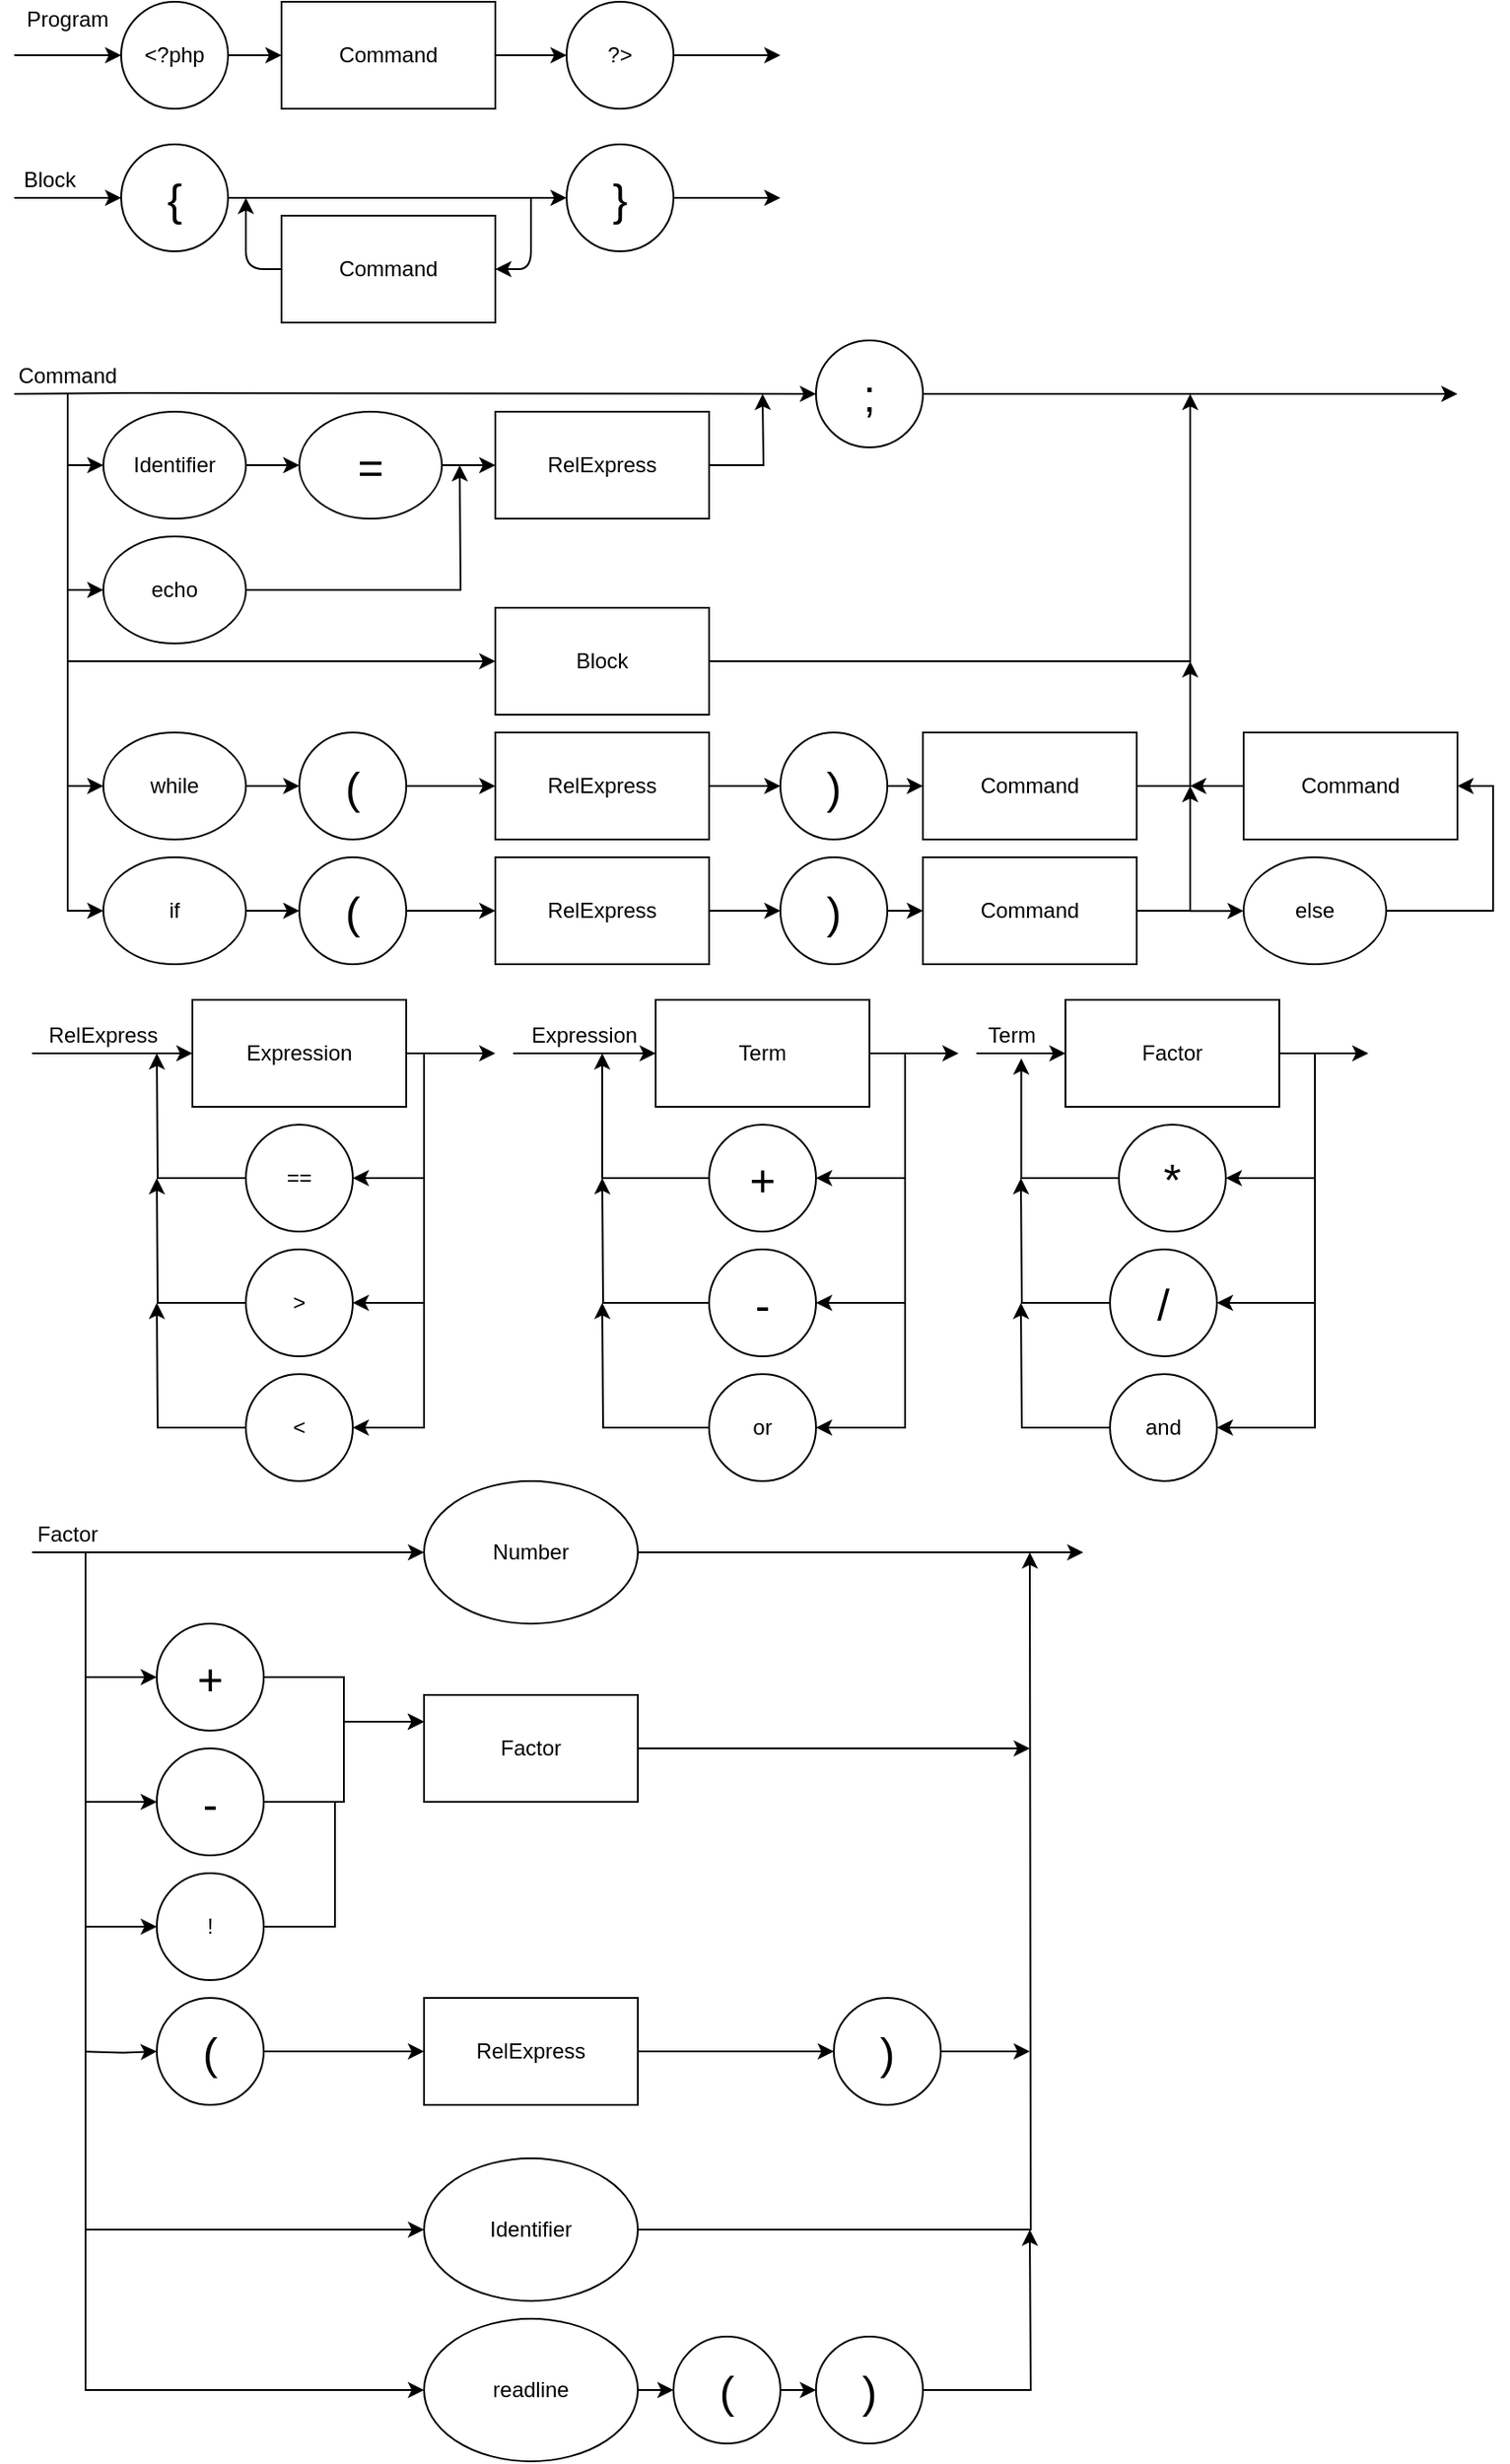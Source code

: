 <mxfile version="12.9.10" type="device"><diagram id="ylDfJUmUaDXHds-sdXA4" name="Page-1"><mxGraphModel dx="1355" dy="1853" grid="1" gridSize="10" guides="1" tooltips="1" connect="1" arrows="1" fold="1" page="1" pageScale="1" pageWidth="850" pageHeight="1100" math="0" shadow="0"><root><mxCell id="0"/><mxCell id="1" parent="0"/><mxCell id="Er5nd6IziBDLHHKsTpKn-1" value="" style="rounded=0;whiteSpace=wrap;html=1;" parent="1" vertex="1"><mxGeometry x="230" y="60" width="120" height="60" as="geometry"/></mxCell><mxCell id="Er5nd6IziBDLHHKsTpKn-2" value="Command" style="text;html=1;strokeColor=none;fillColor=none;align=center;verticalAlign=middle;whiteSpace=wrap;rounded=0;" parent="1" vertex="1"><mxGeometry x="270" y="80" width="40" height="20" as="geometry"/></mxCell><mxCell id="Er5nd6IziBDLHHKsTpKn-3" value="" style="endArrow=classic;html=1;" parent="1" edge="1"><mxGeometry width="50" height="50" relative="1" as="geometry"><mxPoint x="80" y="50" as="sourcePoint"/><mxPoint x="140" y="50" as="targetPoint"/></mxGeometry></mxCell><mxCell id="Er5nd6IziBDLHHKsTpKn-4" value="" style="endArrow=classic;html=1;entryX=0;entryY=0.5;entryDx=0;entryDy=0;" parent="1" target="Er5nd6IziBDLHHKsTpKn-9" edge="1"><mxGeometry width="50" height="50" relative="1" as="geometry"><mxPoint x="190" y="50" as="sourcePoint"/><mxPoint x="380" y="50" as="targetPoint"/></mxGeometry></mxCell><mxCell id="Er5nd6IziBDLHHKsTpKn-5" value="" style="endArrow=classic;html=1;" parent="1" edge="1"><mxGeometry width="50" height="50" relative="1" as="geometry"><mxPoint x="450" y="50" as="sourcePoint"/><mxPoint x="510" y="50" as="targetPoint"/></mxGeometry></mxCell><mxCell id="Er5nd6IziBDLHHKsTpKn-6" value="&lt;div&gt;Block&lt;/div&gt;" style="text;html=1;strokeColor=none;fillColor=none;align=center;verticalAlign=middle;whiteSpace=wrap;rounded=0;" parent="1" vertex="1"><mxGeometry x="80" y="30" width="40" height="20" as="geometry"/></mxCell><mxCell id="Er5nd6IziBDLHHKsTpKn-7" value="" style="ellipse;whiteSpace=wrap;html=1;aspect=fixed;" parent="1" vertex="1"><mxGeometry x="140" y="20" width="60" height="60" as="geometry"/></mxCell><mxCell id="Er5nd6IziBDLHHKsTpKn-8" value="&lt;font style=&quot;font-size: 25px&quot;&gt;{&lt;/font&gt;" style="text;html=1;strokeColor=none;fillColor=none;align=center;verticalAlign=middle;whiteSpace=wrap;rounded=0;" parent="1" vertex="1"><mxGeometry x="150" y="40" width="40" height="20" as="geometry"/></mxCell><mxCell id="Er5nd6IziBDLHHKsTpKn-9" value="" style="ellipse;whiteSpace=wrap;html=1;aspect=fixed;" parent="1" vertex="1"><mxGeometry x="390" y="20" width="60" height="60" as="geometry"/></mxCell><mxCell id="Er5nd6IziBDLHHKsTpKn-10" value="&lt;font style=&quot;font-size: 25px&quot;&gt;}&lt;/font&gt;" style="text;html=1;strokeColor=none;fillColor=none;align=center;verticalAlign=middle;whiteSpace=wrap;rounded=0;" parent="1" vertex="1"><mxGeometry x="400" y="40" width="40" height="20" as="geometry"/></mxCell><mxCell id="Er5nd6IziBDLHHKsTpKn-11" value="" style="endArrow=classic;html=1;entryX=1;entryY=0.5;entryDx=0;entryDy=0;" parent="1" target="Er5nd6IziBDLHHKsTpKn-1" edge="1"><mxGeometry width="50" height="50" relative="1" as="geometry"><mxPoint x="370" y="50" as="sourcePoint"/><mxPoint x="360" y="140" as="targetPoint"/><Array as="points"><mxPoint x="370" y="90"/></Array></mxGeometry></mxCell><mxCell id="Er5nd6IziBDLHHKsTpKn-12" value="" style="endArrow=classic;html=1;exitX=0;exitY=0.5;exitDx=0;exitDy=0;" parent="1" source="Er5nd6IziBDLHHKsTpKn-1" edge="1"><mxGeometry width="50" height="50" relative="1" as="geometry"><mxPoint x="230" y="190" as="sourcePoint"/><mxPoint x="210" y="50" as="targetPoint"/><Array as="points"><mxPoint x="210" y="90"/></Array></mxGeometry></mxCell><mxCell id="Er5nd6IziBDLHHKsTpKn-13" value="" style="endArrow=classic;html=1;entryX=0;entryY=0.5;entryDx=0;entryDy=0;" parent="1" target="Er5nd6IziBDLHHKsTpKn-14" edge="1"><mxGeometry width="50" height="50" relative="1" as="geometry"><mxPoint x="80" y="160" as="sourcePoint"/><mxPoint x="400" y="160" as="targetPoint"/><Array as="points"><mxPoint x="140" y="159.5"/></Array></mxGeometry></mxCell><mxCell id="Er5nd6IziBDLHHKsTpKn-14" value="" style="ellipse;whiteSpace=wrap;html=1;aspect=fixed;" parent="1" vertex="1"><mxGeometry x="530" y="130" width="60" height="60" as="geometry"/></mxCell><mxCell id="Er5nd6IziBDLHHKsTpKn-15" value="&lt;font style=&quot;font-size: 25px&quot;&gt;;&lt;/font&gt;" style="text;html=1;strokeColor=none;fillColor=none;align=center;verticalAlign=middle;whiteSpace=wrap;rounded=0;" parent="1" vertex="1"><mxGeometry x="540" y="150" width="40" height="20" as="geometry"/></mxCell><mxCell id="Er5nd6IziBDLHHKsTpKn-16" value="" style="ellipse;whiteSpace=wrap;html=1;" parent="1" vertex="1"><mxGeometry x="130" y="170" width="80" height="60" as="geometry"/></mxCell><mxCell id="HfRoKo49FSfMTmyXovdq-7" style="edgeStyle=orthogonalEdgeStyle;rounded=0;orthogonalLoop=1;jettySize=auto;html=1;exitX=1;exitY=0.5;exitDx=0;exitDy=0;" parent="1" source="Er5nd6IziBDLHHKsTpKn-19" edge="1"><mxGeometry relative="1" as="geometry"><mxPoint x="330" y="200" as="targetPoint"/></mxGeometry></mxCell><mxCell id="Er5nd6IziBDLHHKsTpKn-19" value="" style="ellipse;whiteSpace=wrap;html=1;" parent="1" vertex="1"><mxGeometry x="130" y="240" width="80" height="60" as="geometry"/></mxCell><mxCell id="Er5nd6IziBDLHHKsTpKn-20" value="echo" style="text;html=1;strokeColor=none;fillColor=none;align=center;verticalAlign=middle;whiteSpace=wrap;rounded=0;" parent="1" vertex="1"><mxGeometry x="150" y="260" width="40" height="20" as="geometry"/></mxCell><mxCell id="Er5nd6IziBDLHHKsTpKn-21" value="" style="ellipse;whiteSpace=wrap;html=1;" parent="1" vertex="1"><mxGeometry x="240" y="170" width="80" height="60" as="geometry"/></mxCell><mxCell id="Er5nd6IziBDLHHKsTpKn-22" value="&lt;font style=&quot;font-size: 25px&quot;&gt;=&lt;/font&gt;" style="text;html=1;strokeColor=none;fillColor=none;align=center;verticalAlign=middle;whiteSpace=wrap;rounded=0;" parent="1" vertex="1"><mxGeometry x="260" y="190" width="40" height="20" as="geometry"/></mxCell><mxCell id="HfRoKo49FSfMTmyXovdq-2" style="edgeStyle=orthogonalEdgeStyle;rounded=0;orthogonalLoop=1;jettySize=auto;html=1;exitX=1;exitY=0.5;exitDx=0;exitDy=0;" parent="1" source="Er5nd6IziBDLHHKsTpKn-23" edge="1"><mxGeometry relative="1" as="geometry"><mxPoint x="500" y="160" as="targetPoint"/></mxGeometry></mxCell><mxCell id="Er5nd6IziBDLHHKsTpKn-23" value="" style="rounded=0;whiteSpace=wrap;html=1;" parent="1" vertex="1"><mxGeometry x="350" y="170" width="120" height="60" as="geometry"/></mxCell><mxCell id="Er5nd6IziBDLHHKsTpKn-24" value="&lt;div&gt;RelExpress&lt;/div&gt;" style="text;html=1;strokeColor=none;fillColor=none;align=center;verticalAlign=middle;whiteSpace=wrap;rounded=0;" parent="1" vertex="1"><mxGeometry x="390" y="190" width="40" height="20" as="geometry"/></mxCell><mxCell id="Er5nd6IziBDLHHKsTpKn-25" value="" style="endArrow=classic;html=1;exitX=1;exitY=0.5;exitDx=0;exitDy=0;" parent="1" source="Er5nd6IziBDLHHKsTpKn-16" edge="1"><mxGeometry width="50" height="50" relative="1" as="geometry"><mxPoint x="210" y="250" as="sourcePoint"/><mxPoint x="240" y="200" as="targetPoint"/></mxGeometry></mxCell><mxCell id="Er5nd6IziBDLHHKsTpKn-26" value="" style="endArrow=classic;html=1;exitX=1;exitY=0.5;exitDx=0;exitDy=0;entryX=0;entryY=0.5;entryDx=0;entryDy=0;" parent="1" source="Er5nd6IziBDLHHKsTpKn-21" edge="1"><mxGeometry width="50" height="50" relative="1" as="geometry"><mxPoint x="480" y="350" as="sourcePoint"/><mxPoint x="350" y="200" as="targetPoint"/></mxGeometry></mxCell><mxCell id="Er5nd6IziBDLHHKsTpKn-28" value="" style="endArrow=classic;html=1;" parent="1" edge="1"><mxGeometry width="50" height="50" relative="1" as="geometry"><mxPoint x="590" y="160" as="sourcePoint"/><mxPoint x="890" y="160" as="targetPoint"/></mxGeometry></mxCell><mxCell id="HfRoKo49FSfMTmyXovdq-6" style="edgeStyle=orthogonalEdgeStyle;rounded=0;orthogonalLoop=1;jettySize=auto;html=1;exitX=1;exitY=0.5;exitDx=0;exitDy=0;" parent="1" source="Er5nd6IziBDLHHKsTpKn-30" edge="1"><mxGeometry relative="1" as="geometry"><mxPoint x="740" y="160" as="targetPoint"/><Array as="points"><mxPoint x="740" y="310"/><mxPoint x="740" y="160"/></Array></mxGeometry></mxCell><mxCell id="Er5nd6IziBDLHHKsTpKn-30" value="" style="rounded=0;whiteSpace=wrap;html=1;" parent="1" vertex="1"><mxGeometry x="350" y="280" width="120" height="60" as="geometry"/></mxCell><mxCell id="Er5nd6IziBDLHHKsTpKn-31" value="Block" style="text;html=1;strokeColor=none;fillColor=none;align=center;verticalAlign=middle;whiteSpace=wrap;rounded=0;" parent="1" vertex="1"><mxGeometry x="390" y="300" width="40" height="20" as="geometry"/></mxCell><mxCell id="Er5nd6IziBDLHHKsTpKn-33" value="" style="endArrow=classic;html=1;entryX=0;entryY=0.5;entryDx=0;entryDy=0;" parent="1" target="Er5nd6IziBDLHHKsTpKn-16" edge="1"><mxGeometry width="50" height="50" relative="1" as="geometry"><mxPoint x="110" y="200" as="sourcePoint"/><mxPoint x="160" y="150" as="targetPoint"/></mxGeometry></mxCell><mxCell id="Er5nd6IziBDLHHKsTpKn-34" value="" style="endArrow=classic;html=1;entryX=0;entryY=0.5;entryDx=0;entryDy=0;" parent="1" target="Er5nd6IziBDLHHKsTpKn-19" edge="1"><mxGeometry width="50" height="50" relative="1" as="geometry"><mxPoint x="110" y="270" as="sourcePoint"/><mxPoint x="160" y="220" as="targetPoint"/></mxGeometry></mxCell><mxCell id="Er5nd6IziBDLHHKsTpKn-36" value="&lt;div&gt;Command&lt;/div&gt;" style="text;html=1;strokeColor=none;fillColor=none;align=center;verticalAlign=middle;whiteSpace=wrap;rounded=0;" parent="1" vertex="1"><mxGeometry x="90" y="140" width="40" height="20" as="geometry"/></mxCell><mxCell id="Er5nd6IziBDLHHKsTpKn-38" value="" style="rounded=0;whiteSpace=wrap;html=1;" parent="1" vertex="1"><mxGeometry x="440" y="500" width="120" height="60" as="geometry"/></mxCell><mxCell id="Er5nd6IziBDLHHKsTpKn-39" value="&lt;div&gt;Term&lt;/div&gt;" style="text;html=1;strokeColor=none;fillColor=none;align=center;verticalAlign=middle;whiteSpace=wrap;rounded=0;" parent="1" vertex="1"><mxGeometry x="480" y="520" width="40" height="20" as="geometry"/></mxCell><mxCell id="Er5nd6IziBDLHHKsTpKn-42" value="" style="endArrow=classic;html=1;" parent="1" edge="1"><mxGeometry width="50" height="50" relative="1" as="geometry"><mxPoint x="360" y="530" as="sourcePoint"/><mxPoint x="440" y="530" as="targetPoint"/></mxGeometry></mxCell><mxCell id="Er5nd6IziBDLHHKsTpKn-43" value="&lt;div&gt;Expression&lt;/div&gt;" style="text;html=1;strokeColor=none;fillColor=none;align=center;verticalAlign=middle;whiteSpace=wrap;rounded=0;" parent="1" vertex="1"><mxGeometry x="380" y="510" width="40" height="20" as="geometry"/></mxCell><mxCell id="Er5nd6IziBDLHHKsTpKn-45" value="" style="endArrow=classic;html=1;" parent="1" edge="1"><mxGeometry width="50" height="50" relative="1" as="geometry"><mxPoint x="560" y="530" as="sourcePoint"/><mxPoint x="610" y="530" as="targetPoint"/></mxGeometry></mxCell><mxCell id="Er5nd6IziBDLHHKsTpKn-55" style="edgeStyle=orthogonalEdgeStyle;rounded=0;orthogonalLoop=1;jettySize=auto;html=1;entryX=0.75;entryY=1;entryDx=0;entryDy=0;" parent="1" source="Er5nd6IziBDLHHKsTpKn-47" target="Er5nd6IziBDLHHKsTpKn-43" edge="1"><mxGeometry relative="1" as="geometry"><mxPoint x="410" y="600" as="targetPoint"/></mxGeometry></mxCell><mxCell id="HfRoKo49FSfMTmyXovdq-78" style="edgeStyle=orthogonalEdgeStyle;rounded=0;orthogonalLoop=1;jettySize=auto;html=1;exitX=1;exitY=0.5;exitDx=0;exitDy=0;entryX=1;entryY=0.5;entryDx=0;entryDy=0;" parent="1" target="Er5nd6IziBDLHHKsTpKn-47" edge="1"><mxGeometry relative="1" as="geometry"><mxPoint x="580" y="530" as="sourcePoint"/><Array as="points"><mxPoint x="580" y="600"/></Array></mxGeometry></mxCell><mxCell id="Er5nd6IziBDLHHKsTpKn-47" value="" style="ellipse;whiteSpace=wrap;html=1;aspect=fixed;" parent="1" vertex="1"><mxGeometry x="470" y="570" width="60" height="60" as="geometry"/></mxCell><mxCell id="Er5nd6IziBDLHHKsTpKn-48" value="&lt;font style=&quot;font-size: 25px&quot;&gt;+&lt;/font&gt;" style="text;html=1;strokeColor=none;fillColor=none;align=center;verticalAlign=middle;whiteSpace=wrap;rounded=0;" parent="1" vertex="1"><mxGeometry x="480" y="590" width="40" height="20" as="geometry"/></mxCell><mxCell id="HfRoKo49FSfMTmyXovdq-76" style="edgeStyle=orthogonalEdgeStyle;rounded=0;orthogonalLoop=1;jettySize=auto;html=1;exitX=0;exitY=0.5;exitDx=0;exitDy=0;" parent="1" source="Er5nd6IziBDLHHKsTpKn-49" edge="1"><mxGeometry relative="1" as="geometry"><mxPoint x="410" y="600" as="targetPoint"/></mxGeometry></mxCell><mxCell id="HfRoKo49FSfMTmyXovdq-79" style="edgeStyle=orthogonalEdgeStyle;rounded=0;orthogonalLoop=1;jettySize=auto;html=1;exitX=1;exitY=0.5;exitDx=0;exitDy=0;entryX=1;entryY=0.5;entryDx=0;entryDy=0;" parent="1" target="Er5nd6IziBDLHHKsTpKn-49" edge="1"><mxGeometry relative="1" as="geometry"><mxPoint x="580" y="600" as="sourcePoint"/><Array as="points"><mxPoint x="580" y="670"/></Array></mxGeometry></mxCell><mxCell id="Er5nd6IziBDLHHKsTpKn-49" value="" style="ellipse;whiteSpace=wrap;html=1;aspect=fixed;" parent="1" vertex="1"><mxGeometry x="470" y="640" width="60" height="60" as="geometry"/></mxCell><mxCell id="Er5nd6IziBDLHHKsTpKn-50" value="&lt;font style=&quot;font-size: 25px&quot;&gt;-&lt;/font&gt;" style="text;html=1;strokeColor=none;fillColor=none;align=center;verticalAlign=middle;whiteSpace=wrap;rounded=0;" parent="1" vertex="1"><mxGeometry x="480" y="660" width="40" height="20" as="geometry"/></mxCell><mxCell id="Er5nd6IziBDLHHKsTpKn-56" value="" style="rounded=0;whiteSpace=wrap;html=1;" parent="1" vertex="1"><mxGeometry x="670" y="500" width="120" height="60" as="geometry"/></mxCell><mxCell id="Er5nd6IziBDLHHKsTpKn-57" value="&lt;div&gt;Factor&lt;/div&gt;" style="text;html=1;strokeColor=none;fillColor=none;align=center;verticalAlign=middle;whiteSpace=wrap;rounded=0;" parent="1" vertex="1"><mxGeometry x="710" y="520" width="40" height="20" as="geometry"/></mxCell><mxCell id="Er5nd6IziBDLHHKsTpKn-58" value="" style="endArrow=classic;html=1;exitX=0;exitY=1;exitDx=0;exitDy=0;" parent="1" source="Er5nd6IziBDLHHKsTpKn-59" edge="1"><mxGeometry width="50" height="50" relative="1" as="geometry"><mxPoint x="560" y="530" as="sourcePoint"/><mxPoint x="670" y="530" as="targetPoint"/></mxGeometry></mxCell><mxCell id="Er5nd6IziBDLHHKsTpKn-59" value="Term" style="text;html=1;strokeColor=none;fillColor=none;align=center;verticalAlign=middle;whiteSpace=wrap;rounded=0;" parent="1" vertex="1"><mxGeometry x="620" y="510" width="40" height="20" as="geometry"/></mxCell><mxCell id="Er5nd6IziBDLHHKsTpKn-60" value="" style="endArrow=classic;html=1;" parent="1" edge="1"><mxGeometry width="50" height="50" relative="1" as="geometry"><mxPoint x="790" y="530" as="sourcePoint"/><mxPoint x="840" y="530" as="targetPoint"/></mxGeometry></mxCell><mxCell id="HfRoKo49FSfMTmyXovdq-84" style="edgeStyle=orthogonalEdgeStyle;rounded=0;orthogonalLoop=1;jettySize=auto;html=1;exitX=0;exitY=0.5;exitDx=0;exitDy=0;entryX=0.63;entryY=1.145;entryDx=0;entryDy=0;entryPerimeter=0;" parent="1" source="Er5nd6IziBDLHHKsTpKn-62" target="Er5nd6IziBDLHHKsTpKn-59" edge="1"><mxGeometry relative="1" as="geometry"/></mxCell><mxCell id="HfRoKo49FSfMTmyXovdq-90" style="edgeStyle=orthogonalEdgeStyle;rounded=0;orthogonalLoop=1;jettySize=auto;html=1;exitX=1;exitY=0.5;exitDx=0;exitDy=0;entryX=1;entryY=0.5;entryDx=0;entryDy=0;" parent="1" target="Er5nd6IziBDLHHKsTpKn-62" edge="1"><mxGeometry relative="1" as="geometry"><mxPoint x="810" y="530" as="sourcePoint"/><Array as="points"><mxPoint x="810" y="600"/></Array></mxGeometry></mxCell><mxCell id="Er5nd6IziBDLHHKsTpKn-62" value="" style="ellipse;whiteSpace=wrap;html=1;aspect=fixed;" parent="1" vertex="1"><mxGeometry x="700" y="570" width="60" height="60" as="geometry"/></mxCell><mxCell id="Er5nd6IziBDLHHKsTpKn-63" value="&lt;font style=&quot;font-size: 25px&quot;&gt;*&lt;/font&gt;" style="text;html=1;strokeColor=none;fillColor=none;align=center;verticalAlign=middle;whiteSpace=wrap;rounded=0;" parent="1" vertex="1"><mxGeometry x="710" y="590" width="40" height="20" as="geometry"/></mxCell><mxCell id="HfRoKo49FSfMTmyXovdq-88" style="edgeStyle=orthogonalEdgeStyle;rounded=0;orthogonalLoop=1;jettySize=auto;html=1;exitX=0;exitY=0.5;exitDx=0;exitDy=0;" parent="1" source="Er5nd6IziBDLHHKsTpKn-65" edge="1"><mxGeometry relative="1" as="geometry"><mxPoint x="645" y="600" as="targetPoint"/></mxGeometry></mxCell><mxCell id="HfRoKo49FSfMTmyXovdq-91" style="edgeStyle=orthogonalEdgeStyle;rounded=0;orthogonalLoop=1;jettySize=auto;html=1;exitX=1;exitY=0.5;exitDx=0;exitDy=0;entryX=1;entryY=0.5;entryDx=0;entryDy=0;" parent="1" target="Er5nd6IziBDLHHKsTpKn-65" edge="1"><mxGeometry relative="1" as="geometry"><mxPoint x="810" y="600" as="sourcePoint"/><Array as="points"><mxPoint x="810" y="670"/></Array></mxGeometry></mxCell><mxCell id="Er5nd6IziBDLHHKsTpKn-65" value="" style="ellipse;whiteSpace=wrap;html=1;aspect=fixed;" parent="1" vertex="1"><mxGeometry x="695" y="640" width="60" height="60" as="geometry"/></mxCell><mxCell id="Er5nd6IziBDLHHKsTpKn-67" value="&lt;font style=&quot;font-size: 25px&quot;&gt;/&lt;/font&gt;" style="text;html=1;strokeColor=none;fillColor=none;align=center;verticalAlign=middle;whiteSpace=wrap;rounded=0;" parent="1" vertex="1"><mxGeometry x="705" y="660" width="40" height="20" as="geometry"/></mxCell><mxCell id="Er5nd6IziBDLHHKsTpKn-76" value="" style="endArrow=classic;html=1;entryX=0;entryY=0.5;entryDx=0;entryDy=0;" parent="1" edge="1"><mxGeometry width="50" height="50" relative="1" as="geometry"><mxPoint x="90" y="810" as="sourcePoint"/><mxPoint x="310.0" y="810" as="targetPoint"/></mxGeometry></mxCell><mxCell id="Er5nd6IziBDLHHKsTpKn-77" value="&lt;div&gt;Factor&lt;/div&gt;" style="text;html=1;strokeColor=none;fillColor=none;align=center;verticalAlign=middle;whiteSpace=wrap;rounded=0;" parent="1" vertex="1"><mxGeometry x="90" y="790" width="40" height="20" as="geometry"/></mxCell><mxCell id="Er5nd6IziBDLHHKsTpKn-78" value="" style="endArrow=classic;html=1;" parent="1" edge="1"><mxGeometry width="50" height="50" relative="1" as="geometry"><mxPoint x="430" y="810" as="sourcePoint"/><mxPoint x="680" y="810" as="targetPoint"/></mxGeometry></mxCell><mxCell id="Er5nd6IziBDLHHKsTpKn-112" style="edgeStyle=orthogonalEdgeStyle;rounded=0;orthogonalLoop=1;jettySize=auto;html=1;entryX=0;entryY=0.25;entryDx=0;entryDy=0;" parent="1" source="Er5nd6IziBDLHHKsTpKn-80" target="Er5nd6IziBDLHHKsTpKn-101" edge="1"><mxGeometry relative="1" as="geometry"><mxPoint x="300" y="880" as="targetPoint"/></mxGeometry></mxCell><mxCell id="HfRoKo49FSfMTmyXovdq-99" style="edgeStyle=orthogonalEdgeStyle;rounded=0;orthogonalLoop=1;jettySize=auto;html=1;exitX=0.75;exitY=1;exitDx=0;exitDy=0;entryX=0;entryY=0.5;entryDx=0;entryDy=0;" parent="1" source="Er5nd6IziBDLHHKsTpKn-77" target="Er5nd6IziBDLHHKsTpKn-80" edge="1"><mxGeometry relative="1" as="geometry"/></mxCell><mxCell id="Er5nd6IziBDLHHKsTpKn-80" value="" style="ellipse;whiteSpace=wrap;html=1;aspect=fixed;" parent="1" vertex="1"><mxGeometry x="160" y="850" width="60" height="60" as="geometry"/></mxCell><mxCell id="Er5nd6IziBDLHHKsTpKn-81" value="&lt;font style=&quot;font-size: 25px&quot;&gt;+&lt;/font&gt;" style="text;html=1;strokeColor=none;fillColor=none;align=center;verticalAlign=middle;whiteSpace=wrap;rounded=0;" parent="1" vertex="1"><mxGeometry x="170" y="870" width="40" height="20" as="geometry"/></mxCell><mxCell id="Er5nd6IziBDLHHKsTpKn-119" style="edgeStyle=orthogonalEdgeStyle;rounded=0;orthogonalLoop=1;jettySize=auto;html=1;entryX=0;entryY=0.25;entryDx=0;entryDy=0;" parent="1" source="Er5nd6IziBDLHHKsTpKn-83" target="Er5nd6IziBDLHHKsTpKn-101" edge="1"><mxGeometry relative="1" as="geometry"><mxPoint x="270" y="900" as="targetPoint"/></mxGeometry></mxCell><mxCell id="HfRoKo49FSfMTmyXovdq-100" style="edgeStyle=orthogonalEdgeStyle;rounded=0;orthogonalLoop=1;jettySize=auto;html=1;exitX=0;exitY=0.5;exitDx=0;exitDy=0;entryX=0;entryY=0.5;entryDx=0;entryDy=0;" parent="1" target="Er5nd6IziBDLHHKsTpKn-83" edge="1"><mxGeometry relative="1" as="geometry"><mxPoint x="120" y="880" as="sourcePoint"/><Array as="points"><mxPoint x="120" y="950"/></Array></mxGeometry></mxCell><mxCell id="Er5nd6IziBDLHHKsTpKn-83" value="" style="ellipse;whiteSpace=wrap;html=1;aspect=fixed;" parent="1" vertex="1"><mxGeometry x="160" y="920" width="60" height="60" as="geometry"/></mxCell><mxCell id="Er5nd6IziBDLHHKsTpKn-85" value="&lt;font style=&quot;font-size: 25px&quot;&gt;-&lt;/font&gt;" style="text;html=1;strokeColor=none;fillColor=none;align=center;verticalAlign=middle;whiteSpace=wrap;rounded=0;" parent="1" vertex="1"><mxGeometry x="170" y="940" width="40" height="20" as="geometry"/></mxCell><mxCell id="Er5nd6IziBDLHHKsTpKn-87" value="" style="ellipse;whiteSpace=wrap;html=1;" parent="1" vertex="1"><mxGeometry x="310" y="770" width="120" height="80" as="geometry"/></mxCell><mxCell id="Er5nd6IziBDLHHKsTpKn-88" value="Number" style="text;html=1;strokeColor=none;fillColor=none;align=center;verticalAlign=middle;whiteSpace=wrap;rounded=0;" parent="1" vertex="1"><mxGeometry x="350" y="800" width="40" height="20" as="geometry"/></mxCell><mxCell id="Er5nd6IziBDLHHKsTpKn-106" style="edgeStyle=orthogonalEdgeStyle;rounded=0;orthogonalLoop=1;jettySize=auto;html=1;entryX=0;entryY=0.5;entryDx=0;entryDy=0;" parent="1" source="Er5nd6IziBDLHHKsTpKn-90" target="Er5nd6IziBDLHHKsTpKn-103" edge="1"><mxGeometry relative="1" as="geometry"/></mxCell><mxCell id="HfRoKo49FSfMTmyXovdq-95" style="edgeStyle=orthogonalEdgeStyle;rounded=0;orthogonalLoop=1;jettySize=auto;html=1;exitX=0;exitY=0.5;exitDx=0;exitDy=0;entryX=0;entryY=0.5;entryDx=0;entryDy=0;" parent="1" target="Er5nd6IziBDLHHKsTpKn-90" edge="1"><mxGeometry relative="1" as="geometry"><mxPoint x="120" y="1090.167" as="sourcePoint"/></mxGeometry></mxCell><mxCell id="Er5nd6IziBDLHHKsTpKn-90" value="" style="ellipse;whiteSpace=wrap;html=1;aspect=fixed;" parent="1" vertex="1"><mxGeometry x="160" y="1060" width="60" height="60" as="geometry"/></mxCell><mxCell id="Er5nd6IziBDLHHKsTpKn-91" value="&lt;font style=&quot;font-size: 25px&quot;&gt;(&lt;/font&gt;" style="text;html=1;strokeColor=none;fillColor=none;align=center;verticalAlign=middle;whiteSpace=wrap;rounded=0;" parent="1" vertex="1"><mxGeometry x="170" y="1080" width="40" height="20" as="geometry"/></mxCell><mxCell id="Er5nd6IziBDLHHKsTpKn-111" style="edgeStyle=orthogonalEdgeStyle;rounded=0;orthogonalLoop=1;jettySize=auto;html=1;" parent="1" source="Er5nd6IziBDLHHKsTpKn-92" edge="1"><mxGeometry relative="1" as="geometry"><mxPoint x="650" y="1090" as="targetPoint"/></mxGeometry></mxCell><mxCell id="Er5nd6IziBDLHHKsTpKn-92" value="" style="ellipse;whiteSpace=wrap;html=1;aspect=fixed;" parent="1" vertex="1"><mxGeometry x="540" y="1060" width="60" height="60" as="geometry"/></mxCell><mxCell id="Er5nd6IziBDLHHKsTpKn-93" value="&lt;font style=&quot;font-size: 25px&quot;&gt;)&lt;/font&gt;" style="text;html=1;strokeColor=none;fillColor=none;align=center;verticalAlign=middle;whiteSpace=wrap;rounded=0;" parent="1" vertex="1"><mxGeometry x="550" y="1080" width="40" height="20" as="geometry"/></mxCell><mxCell id="HfRoKo49FSfMTmyXovdq-94" style="edgeStyle=orthogonalEdgeStyle;rounded=0;orthogonalLoop=1;jettySize=auto;html=1;exitX=1;exitY=0.5;exitDx=0;exitDy=0;" parent="1" source="Er5nd6IziBDLHHKsTpKn-97" edge="1"><mxGeometry relative="1" as="geometry"><mxPoint x="650" y="810" as="targetPoint"/></mxGeometry></mxCell><mxCell id="Er5nd6IziBDLHHKsTpKn-97" value="" style="ellipse;whiteSpace=wrap;html=1;" parent="1" vertex="1"><mxGeometry x="310" y="1150" width="120" height="80" as="geometry"/></mxCell><mxCell id="Er5nd6IziBDLHHKsTpKn-98" value="Identifier" style="text;html=1;strokeColor=none;fillColor=none;align=center;verticalAlign=middle;whiteSpace=wrap;rounded=0;" parent="1" vertex="1"><mxGeometry x="350" y="1180" width="40" height="20" as="geometry"/></mxCell><mxCell id="Er5nd6IziBDLHHKsTpKn-99" value="" style="endArrow=classic;html=1;entryX=0;entryY=0.5;entryDx=0;entryDy=0;rounded=0;" parent="1" edge="1"><mxGeometry width="50" height="50" relative="1" as="geometry"><mxPoint x="120" y="1020" as="sourcePoint"/><mxPoint x="310" y="1190.0" as="targetPoint"/><Array as="points"><mxPoint x="120" y="1190"/></Array></mxGeometry></mxCell><mxCell id="Er5nd6IziBDLHHKsTpKn-120" style="edgeStyle=orthogonalEdgeStyle;rounded=0;orthogonalLoop=1;jettySize=auto;html=1;" parent="1" source="Er5nd6IziBDLHHKsTpKn-101" edge="1"><mxGeometry relative="1" as="geometry"><mxPoint x="650" y="920" as="targetPoint"/></mxGeometry></mxCell><mxCell id="Er5nd6IziBDLHHKsTpKn-101" value="" style="rounded=0;whiteSpace=wrap;html=1;" parent="1" vertex="1"><mxGeometry x="310" y="890" width="120" height="60" as="geometry"/></mxCell><mxCell id="Er5nd6IziBDLHHKsTpKn-102" value="&lt;div&gt;Factor&lt;/div&gt;" style="text;html=1;strokeColor=none;fillColor=none;align=center;verticalAlign=middle;whiteSpace=wrap;rounded=0;" parent="1" vertex="1"><mxGeometry x="350" y="910" width="40" height="20" as="geometry"/></mxCell><mxCell id="Er5nd6IziBDLHHKsTpKn-107" style="edgeStyle=orthogonalEdgeStyle;rounded=0;orthogonalLoop=1;jettySize=auto;html=1;entryX=0;entryY=0.5;entryDx=0;entryDy=0;" parent="1" source="Er5nd6IziBDLHHKsTpKn-103" target="Er5nd6IziBDLHHKsTpKn-92" edge="1"><mxGeometry relative="1" as="geometry"/></mxCell><mxCell id="Er5nd6IziBDLHHKsTpKn-103" value="" style="rounded=0;whiteSpace=wrap;html=1;" parent="1" vertex="1"><mxGeometry x="310" y="1060" width="120" height="60" as="geometry"/></mxCell><mxCell id="Er5nd6IziBDLHHKsTpKn-104" value="&lt;div&gt;RelExpress&lt;/div&gt;" style="text;html=1;strokeColor=none;fillColor=none;align=center;verticalAlign=middle;whiteSpace=wrap;rounded=0;" parent="1" vertex="1"><mxGeometry x="350" y="1080" width="40" height="20" as="geometry"/></mxCell><mxCell id="Er5nd6IziBDLHHKsTpKn-17" value="Identifier" style="text;strokeColor=none;fillColor=none;align=center;verticalAlign=middle;rounded=0;textDirection=ltr;whiteSpace=wrap;" parent="1" vertex="1"><mxGeometry x="140" y="190" width="60" height="20" as="geometry"/></mxCell><mxCell id="HfRoKo49FSfMTmyXovdq-5" style="edgeStyle=orthogonalEdgeStyle;rounded=0;orthogonalLoop=1;jettySize=auto;html=1;exitX=0.5;exitY=1;exitDx=0;exitDy=0;entryX=0;entryY=0.5;entryDx=0;entryDy=0;" parent="1" source="Er5nd6IziBDLHHKsTpKn-36" target="Er5nd6IziBDLHHKsTpKn-30" edge="1"><mxGeometry relative="1" as="geometry"/></mxCell><mxCell id="HfRoKo49FSfMTmyXovdq-12" style="edgeStyle=orthogonalEdgeStyle;rounded=0;orthogonalLoop=1;jettySize=auto;html=1;exitX=0;exitY=0.5;exitDx=0;exitDy=0;entryX=0;entryY=0.5;entryDx=0;entryDy=0;" parent="1" target="HfRoKo49FSfMTmyXovdq-8" edge="1"><mxGeometry relative="1" as="geometry"><mxPoint x="110" y="310" as="sourcePoint"/><Array as="points"><mxPoint x="110" y="380"/></Array></mxGeometry></mxCell><mxCell id="HfRoKo49FSfMTmyXovdq-18" style="edgeStyle=orthogonalEdgeStyle;rounded=0;orthogonalLoop=1;jettySize=auto;html=1;exitX=1;exitY=0.5;exitDx=0;exitDy=0;entryX=0;entryY=0.5;entryDx=0;entryDy=0;" parent="1" source="HfRoKo49FSfMTmyXovdq-8" target="HfRoKo49FSfMTmyXovdq-14" edge="1"><mxGeometry relative="1" as="geometry"/></mxCell><mxCell id="HfRoKo49FSfMTmyXovdq-8" value="" style="ellipse;whiteSpace=wrap;html=1;" parent="1" vertex="1"><mxGeometry x="130" y="350" width="80" height="60" as="geometry"/></mxCell><mxCell id="HfRoKo49FSfMTmyXovdq-9" value="while" style="text;html=1;strokeColor=none;fillColor=none;align=center;verticalAlign=middle;whiteSpace=wrap;rounded=0;" parent="1" vertex="1"><mxGeometry x="150" y="370" width="40" height="20" as="geometry"/></mxCell><mxCell id="HfRoKo49FSfMTmyXovdq-13" style="edgeStyle=orthogonalEdgeStyle;rounded=0;orthogonalLoop=1;jettySize=auto;html=1;exitX=0;exitY=0.5;exitDx=0;exitDy=0;entryX=0;entryY=0.5;entryDx=0;entryDy=0;" parent="1" target="HfRoKo49FSfMTmyXovdq-10" edge="1"><mxGeometry relative="1" as="geometry"><mxPoint x="110" y="360" as="sourcePoint"/><Array as="points"><mxPoint x="110" y="450"/></Array></mxGeometry></mxCell><mxCell id="HfRoKo49FSfMTmyXovdq-19" style="edgeStyle=orthogonalEdgeStyle;rounded=0;orthogonalLoop=1;jettySize=auto;html=1;exitX=1;exitY=0.5;exitDx=0;exitDy=0;entryX=0;entryY=0.5;entryDx=0;entryDy=0;" parent="1" source="HfRoKo49FSfMTmyXovdq-10" target="HfRoKo49FSfMTmyXovdq-16" edge="1"><mxGeometry relative="1" as="geometry"/></mxCell><mxCell id="HfRoKo49FSfMTmyXovdq-10" value="" style="ellipse;whiteSpace=wrap;html=1;" parent="1" vertex="1"><mxGeometry x="130" y="420" width="80" height="60" as="geometry"/></mxCell><mxCell id="HfRoKo49FSfMTmyXovdq-11" value="if" style="text;html=1;strokeColor=none;fillColor=none;align=center;verticalAlign=middle;whiteSpace=wrap;rounded=0;" parent="1" vertex="1"><mxGeometry x="150" y="440" width="40" height="20" as="geometry"/></mxCell><mxCell id="HfRoKo49FSfMTmyXovdq-24" style="edgeStyle=orthogonalEdgeStyle;rounded=0;orthogonalLoop=1;jettySize=auto;html=1;exitX=1;exitY=0.5;exitDx=0;exitDy=0;entryX=0;entryY=0.5;entryDx=0;entryDy=0;" parent="1" source="HfRoKo49FSfMTmyXovdq-14" target="HfRoKo49FSfMTmyXovdq-20" edge="1"><mxGeometry relative="1" as="geometry"/></mxCell><mxCell id="HfRoKo49FSfMTmyXovdq-14" value="" style="ellipse;whiteSpace=wrap;html=1;aspect=fixed;" parent="1" vertex="1"><mxGeometry x="240" y="350" width="60" height="60" as="geometry"/></mxCell><mxCell id="HfRoKo49FSfMTmyXovdq-15" value="&lt;font style=&quot;font-size: 25px&quot;&gt;(&lt;/font&gt;" style="text;html=1;strokeColor=none;fillColor=none;align=center;verticalAlign=middle;whiteSpace=wrap;rounded=0;" parent="1" vertex="1"><mxGeometry x="250" y="370" width="40" height="20" as="geometry"/></mxCell><mxCell id="HfRoKo49FSfMTmyXovdq-25" style="edgeStyle=orthogonalEdgeStyle;rounded=0;orthogonalLoop=1;jettySize=auto;html=1;exitX=1;exitY=0.5;exitDx=0;exitDy=0;" parent="1" source="HfRoKo49FSfMTmyXovdq-16" target="HfRoKo49FSfMTmyXovdq-22" edge="1"><mxGeometry relative="1" as="geometry"/></mxCell><mxCell id="HfRoKo49FSfMTmyXovdq-16" value="" style="ellipse;whiteSpace=wrap;html=1;aspect=fixed;" parent="1" vertex="1"><mxGeometry x="240" y="420" width="60" height="60" as="geometry"/></mxCell><mxCell id="HfRoKo49FSfMTmyXovdq-17" value="&lt;font style=&quot;font-size: 25px&quot;&gt;(&lt;/font&gt;" style="text;html=1;strokeColor=none;fillColor=none;align=center;verticalAlign=middle;whiteSpace=wrap;rounded=0;" parent="1" vertex="1"><mxGeometry x="250" y="440" width="40" height="20" as="geometry"/></mxCell><mxCell id="HfRoKo49FSfMTmyXovdq-31" style="edgeStyle=orthogonalEdgeStyle;rounded=0;orthogonalLoop=1;jettySize=auto;html=1;exitX=1;exitY=0.5;exitDx=0;exitDy=0;entryX=0;entryY=0.5;entryDx=0;entryDy=0;" parent="1" source="HfRoKo49FSfMTmyXovdq-20" target="HfRoKo49FSfMTmyXovdq-26" edge="1"><mxGeometry relative="1" as="geometry"/></mxCell><mxCell id="HfRoKo49FSfMTmyXovdq-20" value="" style="rounded=0;whiteSpace=wrap;html=1;" parent="1" vertex="1"><mxGeometry x="350" y="350" width="120" height="60" as="geometry"/></mxCell><mxCell id="HfRoKo49FSfMTmyXovdq-21" value="&lt;div&gt;RelExpress&lt;/div&gt;" style="text;html=1;strokeColor=none;fillColor=none;align=center;verticalAlign=middle;whiteSpace=wrap;rounded=0;" parent="1" vertex="1"><mxGeometry x="390" y="370" width="40" height="20" as="geometry"/></mxCell><mxCell id="HfRoKo49FSfMTmyXovdq-30" style="edgeStyle=orthogonalEdgeStyle;rounded=0;orthogonalLoop=1;jettySize=auto;html=1;exitX=1;exitY=0.5;exitDx=0;exitDy=0;entryX=0;entryY=0.5;entryDx=0;entryDy=0;" parent="1" source="HfRoKo49FSfMTmyXovdq-22" target="HfRoKo49FSfMTmyXovdq-28" edge="1"><mxGeometry relative="1" as="geometry"/></mxCell><mxCell id="HfRoKo49FSfMTmyXovdq-22" value="" style="rounded=0;whiteSpace=wrap;html=1;" parent="1" vertex="1"><mxGeometry x="350" y="420" width="120" height="60" as="geometry"/></mxCell><mxCell id="HfRoKo49FSfMTmyXovdq-23" value="&lt;div&gt;RelExpress&lt;/div&gt;" style="text;html=1;strokeColor=none;fillColor=none;align=center;verticalAlign=middle;whiteSpace=wrap;rounded=0;" parent="1" vertex="1"><mxGeometry x="390" y="440" width="40" height="20" as="geometry"/></mxCell><mxCell id="HfRoKo49FSfMTmyXovdq-36" style="edgeStyle=orthogonalEdgeStyle;rounded=0;orthogonalLoop=1;jettySize=auto;html=1;exitX=1;exitY=0.5;exitDx=0;exitDy=0;entryX=0;entryY=0.5;entryDx=0;entryDy=0;" parent="1" source="HfRoKo49FSfMTmyXovdq-26" target="HfRoKo49FSfMTmyXovdq-32" edge="1"><mxGeometry relative="1" as="geometry"/></mxCell><mxCell id="HfRoKo49FSfMTmyXovdq-26" value="" style="ellipse;whiteSpace=wrap;html=1;aspect=fixed;" parent="1" vertex="1"><mxGeometry x="510" y="350" width="60" height="60" as="geometry"/></mxCell><mxCell id="HfRoKo49FSfMTmyXovdq-27" value="&lt;font style=&quot;font-size: 25px&quot;&gt;)&lt;/font&gt;" style="text;html=1;strokeColor=none;fillColor=none;align=center;verticalAlign=middle;whiteSpace=wrap;rounded=0;" parent="1" vertex="1"><mxGeometry x="520" y="370" width="40" height="20" as="geometry"/></mxCell><mxCell id="HfRoKo49FSfMTmyXovdq-37" style="edgeStyle=orthogonalEdgeStyle;rounded=0;orthogonalLoop=1;jettySize=auto;html=1;exitX=1;exitY=0.5;exitDx=0;exitDy=0;entryX=0;entryY=0.5;entryDx=0;entryDy=0;" parent="1" source="HfRoKo49FSfMTmyXovdq-28" target="HfRoKo49FSfMTmyXovdq-34" edge="1"><mxGeometry relative="1" as="geometry"/></mxCell><mxCell id="HfRoKo49FSfMTmyXovdq-28" value="" style="ellipse;whiteSpace=wrap;html=1;aspect=fixed;" parent="1" vertex="1"><mxGeometry x="510" y="420" width="60" height="60" as="geometry"/></mxCell><mxCell id="HfRoKo49FSfMTmyXovdq-29" value="&lt;font style=&quot;font-size: 25px&quot;&gt;)&lt;/font&gt;" style="text;html=1;strokeColor=none;fillColor=none;align=center;verticalAlign=middle;whiteSpace=wrap;rounded=0;" parent="1" vertex="1"><mxGeometry x="520" y="440" width="40" height="20" as="geometry"/></mxCell><mxCell id="HfRoKo49FSfMTmyXovdq-38" style="edgeStyle=orthogonalEdgeStyle;rounded=0;orthogonalLoop=1;jettySize=auto;html=1;exitX=1;exitY=0.5;exitDx=0;exitDy=0;" parent="1" source="HfRoKo49FSfMTmyXovdq-32" edge="1"><mxGeometry relative="1" as="geometry"><mxPoint x="740" y="310" as="targetPoint"/><Array as="points"><mxPoint x="740" y="380"/><mxPoint x="740" y="310"/></Array></mxGeometry></mxCell><mxCell id="HfRoKo49FSfMTmyXovdq-32" value="" style="rounded=0;whiteSpace=wrap;html=1;" parent="1" vertex="1"><mxGeometry x="590" y="350" width="120" height="60" as="geometry"/></mxCell><mxCell id="HfRoKo49FSfMTmyXovdq-33" value="Command" style="text;html=1;strokeColor=none;fillColor=none;align=center;verticalAlign=middle;whiteSpace=wrap;rounded=0;" parent="1" vertex="1"><mxGeometry x="630" y="370" width="40" height="20" as="geometry"/></mxCell><mxCell id="HfRoKo49FSfMTmyXovdq-39" style="edgeStyle=orthogonalEdgeStyle;rounded=0;orthogonalLoop=1;jettySize=auto;html=1;exitX=1;exitY=0.5;exitDx=0;exitDy=0;" parent="1" source="HfRoKo49FSfMTmyXovdq-34" edge="1"><mxGeometry relative="1" as="geometry"><mxPoint x="740" y="380" as="targetPoint"/><Array as="points"><mxPoint x="740" y="450"/><mxPoint x="740" y="380"/></Array></mxGeometry></mxCell><mxCell id="HfRoKo49FSfMTmyXovdq-34" value="" style="rounded=0;whiteSpace=wrap;html=1;" parent="1" vertex="1"><mxGeometry x="590" y="420" width="120" height="60" as="geometry"/></mxCell><mxCell id="HfRoKo49FSfMTmyXovdq-35" value="Command" style="text;html=1;strokeColor=none;fillColor=none;align=center;verticalAlign=middle;whiteSpace=wrap;rounded=0;" parent="1" vertex="1"><mxGeometry x="630" y="440" width="40" height="20" as="geometry"/></mxCell><mxCell id="HfRoKo49FSfMTmyXovdq-42" style="edgeStyle=orthogonalEdgeStyle;rounded=0;orthogonalLoop=1;jettySize=auto;html=1;exitX=0;exitY=0.5;exitDx=0;exitDy=0;entryX=0;entryY=0.5;entryDx=0;entryDy=0;" parent="1" target="HfRoKo49FSfMTmyXovdq-40" edge="1"><mxGeometry relative="1" as="geometry"><mxPoint x="740" y="450.138" as="sourcePoint"/></mxGeometry></mxCell><mxCell id="HfRoKo49FSfMTmyXovdq-46" style="edgeStyle=orthogonalEdgeStyle;rounded=0;orthogonalLoop=1;jettySize=auto;html=1;exitX=1;exitY=0.5;exitDx=0;exitDy=0;entryX=1;entryY=0.5;entryDx=0;entryDy=0;" parent="1" source="HfRoKo49FSfMTmyXovdq-40" target="HfRoKo49FSfMTmyXovdq-43" edge="1"><mxGeometry relative="1" as="geometry"/></mxCell><mxCell id="HfRoKo49FSfMTmyXovdq-40" value="" style="ellipse;whiteSpace=wrap;html=1;" parent="1" vertex="1"><mxGeometry x="770" y="420" width="80" height="60" as="geometry"/></mxCell><mxCell id="HfRoKo49FSfMTmyXovdq-41" value="else" style="text;html=1;strokeColor=none;fillColor=none;align=center;verticalAlign=middle;whiteSpace=wrap;rounded=0;" parent="1" vertex="1"><mxGeometry x="790" y="440" width="40" height="20" as="geometry"/></mxCell><mxCell id="HfRoKo49FSfMTmyXovdq-47" style="edgeStyle=orthogonalEdgeStyle;rounded=0;orthogonalLoop=1;jettySize=auto;html=1;exitX=0;exitY=0.5;exitDx=0;exitDy=0;" parent="1" source="HfRoKo49FSfMTmyXovdq-43" edge="1"><mxGeometry relative="1" as="geometry"><mxPoint x="740" y="380" as="targetPoint"/><Array as="points"><mxPoint x="770" y="380"/></Array></mxGeometry></mxCell><mxCell id="HfRoKo49FSfMTmyXovdq-43" value="" style="rounded=0;whiteSpace=wrap;html=1;" parent="1" vertex="1"><mxGeometry x="770" y="350" width="120" height="60" as="geometry"/></mxCell><mxCell id="HfRoKo49FSfMTmyXovdq-44" value="Command" style="text;html=1;strokeColor=none;fillColor=none;align=center;verticalAlign=middle;whiteSpace=wrap;rounded=0;" parent="1" vertex="1"><mxGeometry x="810" y="370" width="40" height="20" as="geometry"/></mxCell><mxCell id="HfRoKo49FSfMTmyXovdq-48" value="" style="rounded=0;whiteSpace=wrap;html=1;" parent="1" vertex="1"><mxGeometry x="180" y="500" width="120" height="60" as="geometry"/></mxCell><mxCell id="HfRoKo49FSfMTmyXovdq-49" value="Expression" style="text;html=1;strokeColor=none;fillColor=none;align=center;verticalAlign=middle;whiteSpace=wrap;rounded=0;" parent="1" vertex="1"><mxGeometry x="220" y="520" width="40" height="20" as="geometry"/></mxCell><mxCell id="HfRoKo49FSfMTmyXovdq-50" value="" style="endArrow=classic;html=1;" parent="1" edge="1"><mxGeometry width="50" height="50" relative="1" as="geometry"><mxPoint x="90" y="530" as="sourcePoint"/><mxPoint x="180" y="530" as="targetPoint"/></mxGeometry></mxCell><mxCell id="HfRoKo49FSfMTmyXovdq-51" value="&lt;div&gt;RelExpress&lt;/div&gt;" style="text;html=1;strokeColor=none;fillColor=none;align=center;verticalAlign=middle;whiteSpace=wrap;rounded=0;" parent="1" vertex="1"><mxGeometry x="110" y="510" width="40" height="20" as="geometry"/></mxCell><mxCell id="HfRoKo49FSfMTmyXovdq-52" value="" style="endArrow=classic;html=1;" parent="1" edge="1"><mxGeometry width="50" height="50" relative="1" as="geometry"><mxPoint x="300" y="530" as="sourcePoint"/><mxPoint x="350" y="530" as="targetPoint"/></mxGeometry></mxCell><mxCell id="HfRoKo49FSfMTmyXovdq-65" style="edgeStyle=orthogonalEdgeStyle;rounded=0;orthogonalLoop=1;jettySize=auto;html=1;exitX=0;exitY=0.5;exitDx=0;exitDy=0;" parent="1" source="HfRoKo49FSfMTmyXovdq-54" edge="1"><mxGeometry relative="1" as="geometry"><mxPoint x="160" y="530" as="targetPoint"/></mxGeometry></mxCell><mxCell id="HfRoKo49FSfMTmyXovdq-68" style="edgeStyle=orthogonalEdgeStyle;rounded=0;orthogonalLoop=1;jettySize=auto;html=1;exitX=1;exitY=0.5;exitDx=0;exitDy=0;entryX=1;entryY=0.5;entryDx=0;entryDy=0;" parent="1" target="HfRoKo49FSfMTmyXovdq-54" edge="1"><mxGeometry relative="1" as="geometry"><mxPoint x="310" y="530" as="sourcePoint"/><Array as="points"><mxPoint x="310" y="600"/></Array></mxGeometry></mxCell><mxCell id="HfRoKo49FSfMTmyXovdq-54" value="" style="ellipse;whiteSpace=wrap;html=1;aspect=fixed;" parent="1" vertex="1"><mxGeometry x="210" y="570" width="60" height="60" as="geometry"/></mxCell><mxCell id="HfRoKo49FSfMTmyXovdq-55" value="==" style="text;html=1;strokeColor=none;fillColor=none;align=center;verticalAlign=middle;whiteSpace=wrap;rounded=0;" parent="1" vertex="1"><mxGeometry x="220" y="590" width="40" height="20" as="geometry"/></mxCell><mxCell id="HfRoKo49FSfMTmyXovdq-66" style="edgeStyle=orthogonalEdgeStyle;rounded=0;orthogonalLoop=1;jettySize=auto;html=1;exitX=0;exitY=0.5;exitDx=0;exitDy=0;" parent="1" source="HfRoKo49FSfMTmyXovdq-57" edge="1"><mxGeometry relative="1" as="geometry"><mxPoint x="160" y="600" as="targetPoint"/></mxGeometry></mxCell><mxCell id="HfRoKo49FSfMTmyXovdq-69" style="edgeStyle=orthogonalEdgeStyle;rounded=0;orthogonalLoop=1;jettySize=auto;html=1;exitX=1;exitY=0.5;exitDx=0;exitDy=0;entryX=1;entryY=0.5;entryDx=0;entryDy=0;" parent="1" target="HfRoKo49FSfMTmyXovdq-57" edge="1"><mxGeometry relative="1" as="geometry"><mxPoint x="310" y="600" as="sourcePoint"/><Array as="points"><mxPoint x="310" y="670"/></Array></mxGeometry></mxCell><mxCell id="HfRoKo49FSfMTmyXovdq-57" value="" style="ellipse;whiteSpace=wrap;html=1;aspect=fixed;" parent="1" vertex="1"><mxGeometry x="210" y="640" width="60" height="60" as="geometry"/></mxCell><mxCell id="HfRoKo49FSfMTmyXovdq-59" value="&amp;gt;" style="text;html=1;strokeColor=none;fillColor=none;align=center;verticalAlign=middle;whiteSpace=wrap;rounded=0;" parent="1" vertex="1"><mxGeometry x="220" y="660" width="40" height="20" as="geometry"/></mxCell><mxCell id="HfRoKo49FSfMTmyXovdq-67" style="edgeStyle=orthogonalEdgeStyle;rounded=0;orthogonalLoop=1;jettySize=auto;html=1;exitX=0;exitY=0.5;exitDx=0;exitDy=0;" parent="1" source="HfRoKo49FSfMTmyXovdq-61" edge="1"><mxGeometry relative="1" as="geometry"><mxPoint x="160" y="670" as="targetPoint"/></mxGeometry></mxCell><mxCell id="HfRoKo49FSfMTmyXovdq-70" style="edgeStyle=orthogonalEdgeStyle;rounded=0;orthogonalLoop=1;jettySize=auto;html=1;exitX=1;exitY=0.5;exitDx=0;exitDy=0;entryX=1;entryY=0.5;entryDx=0;entryDy=0;" parent="1" target="HfRoKo49FSfMTmyXovdq-61" edge="1"><mxGeometry relative="1" as="geometry"><mxPoint x="310" y="670" as="sourcePoint"/><Array as="points"><mxPoint x="310" y="740"/></Array></mxGeometry></mxCell><mxCell id="HfRoKo49FSfMTmyXovdq-61" value="" style="ellipse;whiteSpace=wrap;html=1;aspect=fixed;" parent="1" vertex="1"><mxGeometry x="210" y="710" width="60" height="60" as="geometry"/></mxCell><mxCell id="HfRoKo49FSfMTmyXovdq-62" value="&amp;lt;" style="text;html=1;strokeColor=none;fillColor=none;align=center;verticalAlign=middle;whiteSpace=wrap;rounded=0;" parent="1" vertex="1"><mxGeometry x="220" y="730" width="40" height="20" as="geometry"/></mxCell><mxCell id="HfRoKo49FSfMTmyXovdq-75" style="edgeStyle=orthogonalEdgeStyle;rounded=0;orthogonalLoop=1;jettySize=auto;html=1;exitX=0;exitY=0.5;exitDx=0;exitDy=0;" parent="1" source="HfRoKo49FSfMTmyXovdq-73" edge="1"><mxGeometry relative="1" as="geometry"><mxPoint x="410" y="670" as="targetPoint"/></mxGeometry></mxCell><mxCell id="HfRoKo49FSfMTmyXovdq-80" style="edgeStyle=orthogonalEdgeStyle;rounded=0;orthogonalLoop=1;jettySize=auto;html=1;exitX=1;exitY=0.5;exitDx=0;exitDy=0;entryX=1;entryY=0.5;entryDx=0;entryDy=0;" parent="1" target="HfRoKo49FSfMTmyXovdq-73" edge="1"><mxGeometry relative="1" as="geometry"><mxPoint x="580" y="670" as="sourcePoint"/><Array as="points"><mxPoint x="580" y="740"/></Array></mxGeometry></mxCell><mxCell id="HfRoKo49FSfMTmyXovdq-73" value="" style="ellipse;whiteSpace=wrap;html=1;aspect=fixed;" parent="1" vertex="1"><mxGeometry x="470" y="710" width="60" height="60" as="geometry"/></mxCell><mxCell id="HfRoKo49FSfMTmyXovdq-74" value="or" style="text;html=1;strokeColor=none;fillColor=none;align=center;verticalAlign=middle;whiteSpace=wrap;rounded=0;" parent="1" vertex="1"><mxGeometry x="480" y="730" width="40" height="20" as="geometry"/></mxCell><mxCell id="HfRoKo49FSfMTmyXovdq-89" style="edgeStyle=orthogonalEdgeStyle;rounded=0;orthogonalLoop=1;jettySize=auto;html=1;exitX=0;exitY=0.5;exitDx=0;exitDy=0;" parent="1" source="HfRoKo49FSfMTmyXovdq-82" edge="1"><mxGeometry relative="1" as="geometry"><mxPoint x="645" y="670" as="targetPoint"/></mxGeometry></mxCell><mxCell id="HfRoKo49FSfMTmyXovdq-92" style="edgeStyle=orthogonalEdgeStyle;rounded=0;orthogonalLoop=1;jettySize=auto;html=1;exitX=1;exitY=0.5;exitDx=0;exitDy=0;entryX=1;entryY=0.5;entryDx=0;entryDy=0;" parent="1" target="HfRoKo49FSfMTmyXovdq-82" edge="1"><mxGeometry relative="1" as="geometry"><mxPoint x="810" y="670" as="sourcePoint"/><Array as="points"><mxPoint x="810" y="740"/></Array></mxGeometry></mxCell><mxCell id="HfRoKo49FSfMTmyXovdq-82" value="" style="ellipse;whiteSpace=wrap;html=1;aspect=fixed;" parent="1" vertex="1"><mxGeometry x="695" y="710" width="60" height="60" as="geometry"/></mxCell><mxCell id="HfRoKo49FSfMTmyXovdq-83" value="and" style="text;html=1;strokeColor=none;fillColor=none;align=center;verticalAlign=middle;whiteSpace=wrap;rounded=0;" parent="1" vertex="1"><mxGeometry x="705" y="730" width="40" height="20" as="geometry"/></mxCell><mxCell id="HfRoKo49FSfMTmyXovdq-98" style="edgeStyle=orthogonalEdgeStyle;rounded=0;orthogonalLoop=1;jettySize=auto;html=1;exitX=0;exitY=0.5;exitDx=0;exitDy=0;entryX=0;entryY=0.5;entryDx=0;entryDy=0;" parent="1" target="HfRoKo49FSfMTmyXovdq-96" edge="1"><mxGeometry relative="1" as="geometry"><mxPoint x="120" y="950" as="sourcePoint"/><Array as="points"><mxPoint x="120" y="1020"/></Array></mxGeometry></mxCell><mxCell id="HfRoKo49FSfMTmyXovdq-96" value="" style="ellipse;whiteSpace=wrap;html=1;aspect=fixed;" parent="1" vertex="1"><mxGeometry x="160" y="990" width="60" height="60" as="geometry"/></mxCell><mxCell id="HfRoKo49FSfMTmyXovdq-97" value="!" style="text;html=1;strokeColor=none;fillColor=none;align=center;verticalAlign=middle;whiteSpace=wrap;rounded=0;" parent="1" vertex="1"><mxGeometry x="170" y="1010" width="40" height="20" as="geometry"/></mxCell><mxCell id="HfRoKo49FSfMTmyXovdq-102" value="" style="endArrow=none;html=1;rounded=0;" parent="1" edge="1"><mxGeometry width="50" height="50" relative="1" as="geometry"><mxPoint x="220" y="1020" as="sourcePoint"/><mxPoint x="260" y="950" as="targetPoint"/><Array as="points"><mxPoint x="260" y="1020"/></Array></mxGeometry></mxCell><mxCell id="HfRoKo49FSfMTmyXovdq-111" style="edgeStyle=orthogonalEdgeStyle;rounded=0;orthogonalLoop=1;jettySize=auto;html=1;exitX=1;exitY=0.5;exitDx=0;exitDy=0;entryX=0;entryY=0.5;entryDx=0;entryDy=0;" parent="1" source="HfRoKo49FSfMTmyXovdq-103" target="HfRoKo49FSfMTmyXovdq-105" edge="1"><mxGeometry relative="1" as="geometry"/></mxCell><mxCell id="HfRoKo49FSfMTmyXovdq-112" style="edgeStyle=orthogonalEdgeStyle;rounded=0;orthogonalLoop=1;jettySize=auto;html=1;exitX=0;exitY=0.5;exitDx=0;exitDy=0;entryX=0;entryY=0.5;entryDx=0;entryDy=0;" parent="1" target="HfRoKo49FSfMTmyXovdq-103" edge="1"><mxGeometry relative="1" as="geometry"><mxPoint x="120" y="1190.0" as="sourcePoint"/><Array as="points"><mxPoint x="120" y="1280"/></Array></mxGeometry></mxCell><mxCell id="HfRoKo49FSfMTmyXovdq-103" value="" style="ellipse;whiteSpace=wrap;html=1;" parent="1" vertex="1"><mxGeometry x="310" y="1240" width="120" height="80" as="geometry"/></mxCell><mxCell id="HfRoKo49FSfMTmyXovdq-104" value="readline" style="text;html=1;strokeColor=none;fillColor=none;align=center;verticalAlign=middle;whiteSpace=wrap;rounded=0;" parent="1" vertex="1"><mxGeometry x="350" y="1270" width="40" height="20" as="geometry"/></mxCell><mxCell id="HfRoKo49FSfMTmyXovdq-109" style="edgeStyle=orthogonalEdgeStyle;rounded=0;orthogonalLoop=1;jettySize=auto;html=1;exitX=1;exitY=0.5;exitDx=0;exitDy=0;entryX=0;entryY=0.5;entryDx=0;entryDy=0;" parent="1" source="HfRoKo49FSfMTmyXovdq-105" target="HfRoKo49FSfMTmyXovdq-107" edge="1"><mxGeometry relative="1" as="geometry"/></mxCell><mxCell id="HfRoKo49FSfMTmyXovdq-105" value="" style="ellipse;whiteSpace=wrap;html=1;aspect=fixed;" parent="1" vertex="1"><mxGeometry x="450" y="1250" width="60" height="60" as="geometry"/></mxCell><mxCell id="HfRoKo49FSfMTmyXovdq-106" value="&lt;font style=&quot;font-size: 25px&quot;&gt;(&lt;/font&gt;" style="text;html=1;strokeColor=none;fillColor=none;align=center;verticalAlign=middle;whiteSpace=wrap;rounded=0;" parent="1" vertex="1"><mxGeometry x="460" y="1270" width="40" height="20" as="geometry"/></mxCell><mxCell id="HfRoKo49FSfMTmyXovdq-110" style="edgeStyle=orthogonalEdgeStyle;rounded=0;orthogonalLoop=1;jettySize=auto;html=1;exitX=1;exitY=0.5;exitDx=0;exitDy=0;" parent="1" source="HfRoKo49FSfMTmyXovdq-107" edge="1"><mxGeometry relative="1" as="geometry"><mxPoint x="650" y="1190.0" as="targetPoint"/></mxGeometry></mxCell><mxCell id="HfRoKo49FSfMTmyXovdq-107" value="" style="ellipse;whiteSpace=wrap;html=1;aspect=fixed;" parent="1" vertex="1"><mxGeometry x="530" y="1250" width="60" height="60" as="geometry"/></mxCell><mxCell id="HfRoKo49FSfMTmyXovdq-108" value="&lt;font style=&quot;font-size: 25px&quot;&gt;)&lt;/font&gt;" style="text;html=1;strokeColor=none;fillColor=none;align=center;verticalAlign=middle;whiteSpace=wrap;rounded=0;" parent="1" vertex="1"><mxGeometry x="540" y="1270" width="40" height="20" as="geometry"/></mxCell><mxCell id="3_SjLrmBbxaIU4VbYq_Y-1" value="" style="rounded=0;whiteSpace=wrap;html=1;" vertex="1" parent="1"><mxGeometry x="230" y="-60" width="120" height="60" as="geometry"/></mxCell><mxCell id="3_SjLrmBbxaIU4VbYq_Y-2" value="Command" style="text;html=1;strokeColor=none;fillColor=none;align=center;verticalAlign=middle;whiteSpace=wrap;rounded=0;" vertex="1" parent="1"><mxGeometry x="270" y="-40" width="40" height="20" as="geometry"/></mxCell><mxCell id="3_SjLrmBbxaIU4VbYq_Y-3" value="" style="endArrow=classic;html=1;" edge="1" parent="1"><mxGeometry width="50" height="50" relative="1" as="geometry"><mxPoint x="80" y="-30" as="sourcePoint"/><mxPoint x="140" y="-30" as="targetPoint"/></mxGeometry></mxCell><mxCell id="3_SjLrmBbxaIU4VbYq_Y-5" value="" style="endArrow=classic;html=1;" edge="1" parent="1"><mxGeometry width="50" height="50" relative="1" as="geometry"><mxPoint x="450" y="-30" as="sourcePoint"/><mxPoint x="510" y="-30" as="targetPoint"/></mxGeometry></mxCell><mxCell id="3_SjLrmBbxaIU4VbYq_Y-6" value="Program" style="text;html=1;strokeColor=none;fillColor=none;align=center;verticalAlign=middle;whiteSpace=wrap;rounded=0;" vertex="1" parent="1"><mxGeometry x="90" y="-60" width="40" height="20" as="geometry"/></mxCell><mxCell id="3_SjLrmBbxaIU4VbYq_Y-15" style="edgeStyle=orthogonalEdgeStyle;rounded=0;orthogonalLoop=1;jettySize=auto;html=1;" edge="1" parent="1" source="3_SjLrmBbxaIU4VbYq_Y-7" target="3_SjLrmBbxaIU4VbYq_Y-1"><mxGeometry relative="1" as="geometry"/></mxCell><mxCell id="3_SjLrmBbxaIU4VbYq_Y-7" value="" style="ellipse;whiteSpace=wrap;html=1;aspect=fixed;" vertex="1" parent="1"><mxGeometry x="140" y="-60" width="60" height="60" as="geometry"/></mxCell><mxCell id="3_SjLrmBbxaIU4VbYq_Y-8" value="&amp;lt;?php" style="text;html=1;strokeColor=none;fillColor=none;align=center;verticalAlign=middle;whiteSpace=wrap;rounded=0;" vertex="1" parent="1"><mxGeometry x="150" y="-40" width="40" height="20" as="geometry"/></mxCell><mxCell id="3_SjLrmBbxaIU4VbYq_Y-17" style="edgeStyle=orthogonalEdgeStyle;rounded=0;orthogonalLoop=1;jettySize=auto;html=1;exitX=1;exitY=0.5;exitDx=0;exitDy=0;" edge="1" parent="1" source="3_SjLrmBbxaIU4VbYq_Y-1" target="3_SjLrmBbxaIU4VbYq_Y-9"><mxGeometry relative="1" as="geometry"/></mxCell><mxCell id="3_SjLrmBbxaIU4VbYq_Y-9" value="" style="ellipse;whiteSpace=wrap;html=1;aspect=fixed;" vertex="1" parent="1"><mxGeometry x="390" y="-60" width="60" height="60" as="geometry"/></mxCell><mxCell id="3_SjLrmBbxaIU4VbYq_Y-10" value="?&amp;gt;" style="text;html=1;strokeColor=none;fillColor=none;align=center;verticalAlign=middle;whiteSpace=wrap;rounded=0;" vertex="1" parent="1"><mxGeometry x="400" y="-40" width="40" height="20" as="geometry"/></mxCell></root></mxGraphModel></diagram></mxfile>
